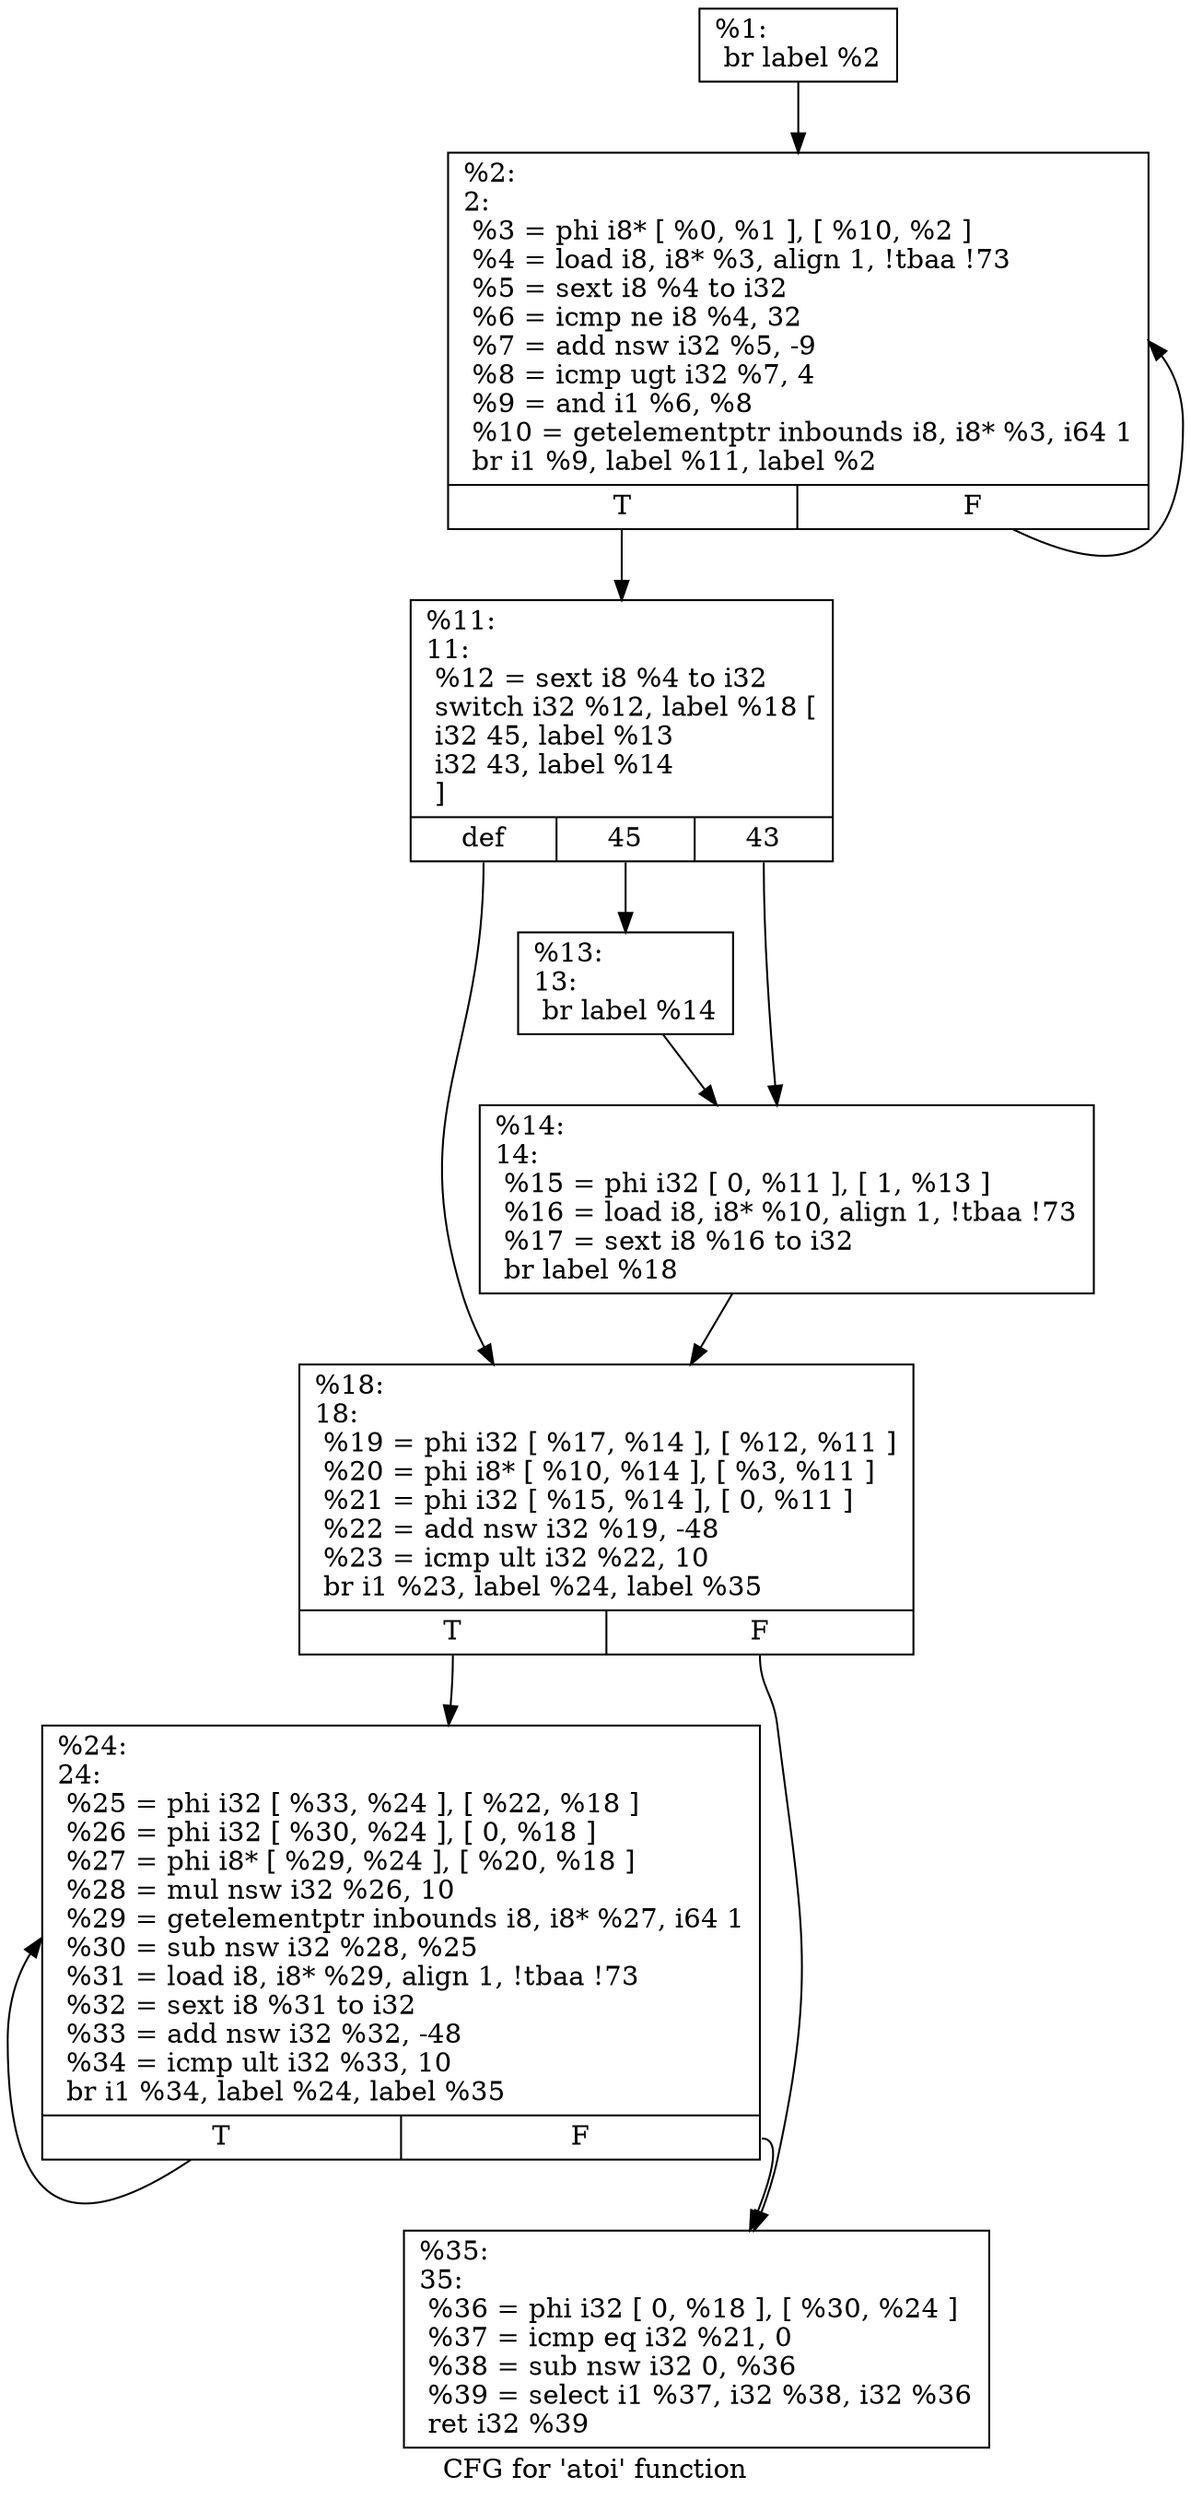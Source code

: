 digraph "CFG for 'atoi' function" {
	label="CFG for 'atoi' function";

	Node0x226c9d0 [shape=record,label="{%1:\l  br label %2\l}"];
	Node0x226c9d0 -> Node0x226ca20;
	Node0x226ca20 [shape=record,label="{%2:\l2:                                                \l  %3 = phi i8* [ %0, %1 ], [ %10, %2 ]\l  %4 = load i8, i8* %3, align 1, !tbaa !73\l  %5 = sext i8 %4 to i32\l  %6 = icmp ne i8 %4, 32\l  %7 = add nsw i32 %5, -9\l  %8 = icmp ugt i32 %7, 4\l  %9 = and i1 %6, %8\l  %10 = getelementptr inbounds i8, i8* %3, i64 1\l  br i1 %9, label %11, label %2\l|{<s0>T|<s1>F}}"];
	Node0x226ca20:s0 -> Node0x226ca70;
	Node0x226ca20:s1 -> Node0x226ca20;
	Node0x226ca70 [shape=record,label="{%11:\l11:                                               \l  %12 = sext i8 %4 to i32\l  switch i32 %12, label %18 [\l    i32 45, label %13\l    i32 43, label %14\l  ]\l|{<s0>def|<s1>45|<s2>43}}"];
	Node0x226ca70:s0 -> Node0x226cb60;
	Node0x226ca70:s1 -> Node0x226cac0;
	Node0x226ca70:s2 -> Node0x226cb10;
	Node0x226cac0 [shape=record,label="{%13:\l13:                                               \l  br label %14\l}"];
	Node0x226cac0 -> Node0x226cb10;
	Node0x226cb10 [shape=record,label="{%14:\l14:                                               \l  %15 = phi i32 [ 0, %11 ], [ 1, %13 ]\l  %16 = load i8, i8* %10, align 1, !tbaa !73\l  %17 = sext i8 %16 to i32\l  br label %18\l}"];
	Node0x226cb10 -> Node0x226cb60;
	Node0x226cb60 [shape=record,label="{%18:\l18:                                               \l  %19 = phi i32 [ %17, %14 ], [ %12, %11 ]\l  %20 = phi i8* [ %10, %14 ], [ %3, %11 ]\l  %21 = phi i32 [ %15, %14 ], [ 0, %11 ]\l  %22 = add nsw i32 %19, -48\l  %23 = icmp ult i32 %22, 10\l  br i1 %23, label %24, label %35\l|{<s0>T|<s1>F}}"];
	Node0x226cb60:s0 -> Node0x226cbb0;
	Node0x226cb60:s1 -> Node0x226cc00;
	Node0x226cbb0 [shape=record,label="{%24:\l24:                                               \l  %25 = phi i32 [ %33, %24 ], [ %22, %18 ]\l  %26 = phi i32 [ %30, %24 ], [ 0, %18 ]\l  %27 = phi i8* [ %29, %24 ], [ %20, %18 ]\l  %28 = mul nsw i32 %26, 10\l  %29 = getelementptr inbounds i8, i8* %27, i64 1\l  %30 = sub nsw i32 %28, %25\l  %31 = load i8, i8* %29, align 1, !tbaa !73\l  %32 = sext i8 %31 to i32\l  %33 = add nsw i32 %32, -48\l  %34 = icmp ult i32 %33, 10\l  br i1 %34, label %24, label %35\l|{<s0>T|<s1>F}}"];
	Node0x226cbb0:s0 -> Node0x226cbb0;
	Node0x226cbb0:s1 -> Node0x226cc00;
	Node0x226cc00 [shape=record,label="{%35:\l35:                                               \l  %36 = phi i32 [ 0, %18 ], [ %30, %24 ]\l  %37 = icmp eq i32 %21, 0\l  %38 = sub nsw i32 0, %36\l  %39 = select i1 %37, i32 %38, i32 %36\l  ret i32 %39\l}"];
}
